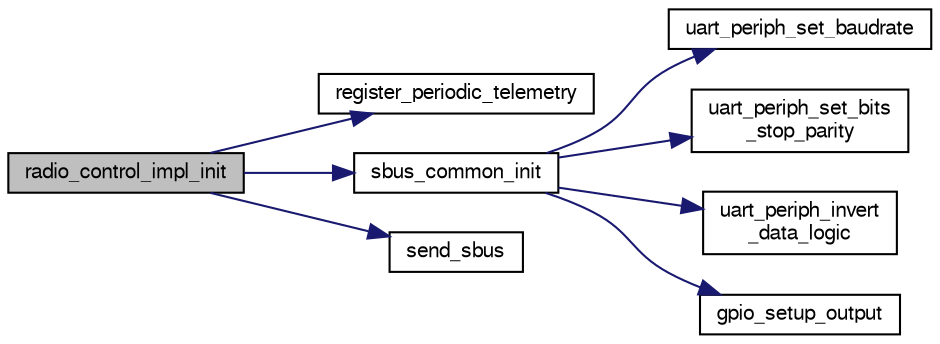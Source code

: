 digraph "radio_control_impl_init"
{
  edge [fontname="FreeSans",fontsize="10",labelfontname="FreeSans",labelfontsize="10"];
  node [fontname="FreeSans",fontsize="10",shape=record];
  rankdir="LR";
  Node1 [label="radio_control_impl_init",height=0.2,width=0.4,color="black", fillcolor="grey75", style="filled", fontcolor="black"];
  Node1 -> Node2 [color="midnightblue",fontsize="10",style="solid",fontname="FreeSans"];
  Node2 [label="register_periodic_telemetry",height=0.2,width=0.4,color="black", fillcolor="white", style="filled",URL="$telemetry_8c.html#a8b8cf43739f06c54d16370c141b541a0",tooltip="Register a telemetry callback function. "];
  Node1 -> Node3 [color="midnightblue",fontsize="10",style="solid",fontname="FreeSans"];
  Node3 [label="sbus_common_init",height=0.2,width=0.4,color="black", fillcolor="white", style="filled",URL="$sbus__common_8c.html#a1c2c32e690c83c19a8f9b3581b66cc5a",tooltip="Init function. "];
  Node3 -> Node4 [color="midnightblue",fontsize="10",style="solid",fontname="FreeSans"];
  Node4 [label="uart_periph_set_baudrate",height=0.2,width=0.4,color="black", fillcolor="white", style="filled",URL="$chibios_2mcu__periph_2uart__arch_8c.html#a3eff2a82ddc632e5626c04ad4e717e3b",tooltip="Set baudrate. "];
  Node3 -> Node5 [color="midnightblue",fontsize="10",style="solid",fontname="FreeSans"];
  Node5 [label="uart_periph_set_bits\l_stop_parity",height=0.2,width=0.4,color="black", fillcolor="white", style="filled",URL="$chibios_2mcu__periph_2uart__arch_8c.html#a0cdaf8266fcef9b52d422621b36413d6",tooltip="Set parity and stop bits. "];
  Node3 -> Node6 [color="midnightblue",fontsize="10",style="solid",fontname="FreeSans"];
  Node6 [label="uart_periph_invert\l_data_logic",height=0.2,width=0.4,color="black", fillcolor="white", style="filled",URL="$uart_8c.html#ad6430a7fdc6553a4696a873cc5ff3507"];
  Node3 -> Node7 [color="midnightblue",fontsize="10",style="solid",fontname="FreeSans"];
  Node7 [label="gpio_setup_output",height=0.2,width=0.4,color="black", fillcolor="white", style="filled",URL="$chibios_2mcu__periph_2gpio__arch_8c.html#a614c4a447f1e43381d92c682ac3b953f",tooltip="Setup one or more pins of the given GPIO port as outputs. "];
  Node1 -> Node8 [color="midnightblue",fontsize="10",style="solid",fontname="FreeSans"];
  Node8 [label="send_sbus",height=0.2,width=0.4,color="black", fillcolor="white", style="filled",URL="$sbus_8c.html#a06629ac6d37929437d99cce1c4631330"];
}
